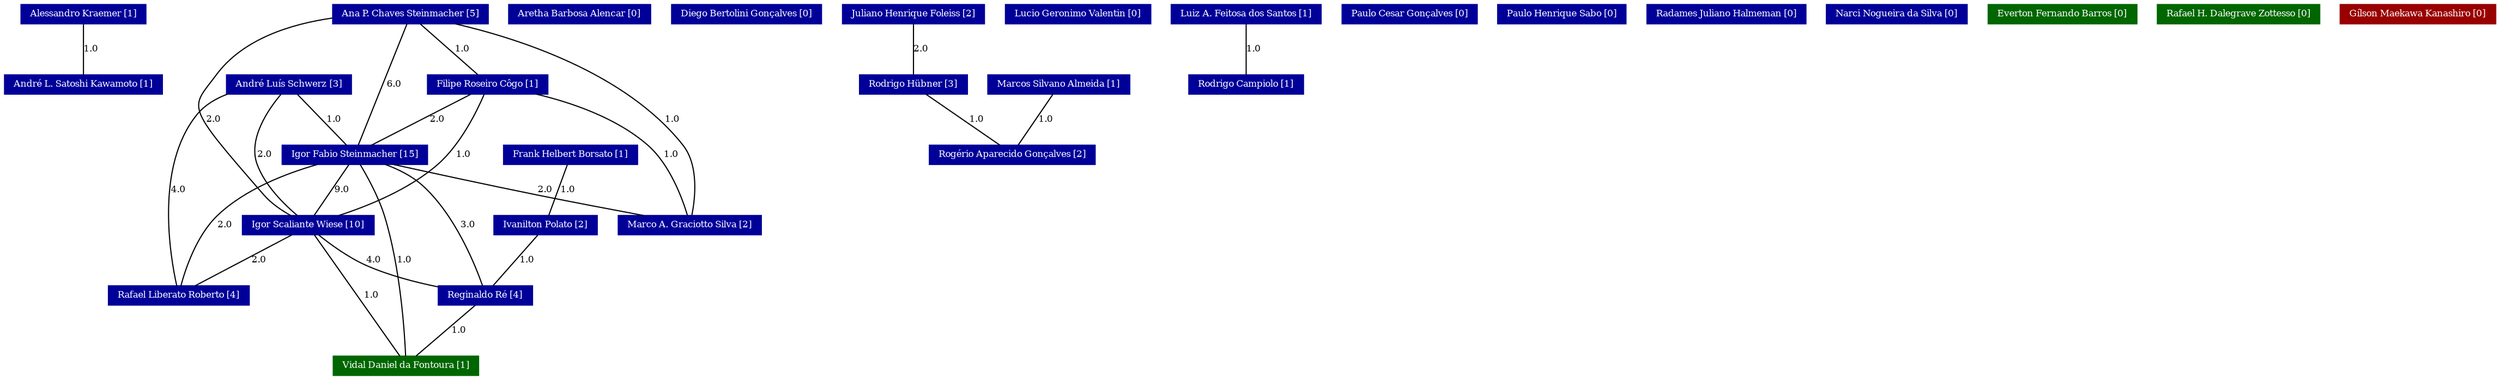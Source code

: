 strict graph grafo2 {
	graph [bb="0,0,1957.5,327",
		id=grafo2,
		overlap=False
	];
	node [fontsize=8,
		label="\N",
		shape=rectangle,
		style=filled
	];
	0	 [URL="http://lattes.cnpq.br/2661462115468004",
		color="#000099",
		fontcolor="#FFFFFF",
		height=0.23611,
		label="Alessandro Kraemer [1]",
		pos="61,318.5",
		width=1.3333];
	3	 [URL="http://lattes.cnpq.br/8230551395300039",
		color="#000099",
		fontcolor="#FFFFFF",
		height=0.23611,
		label="André L. Satoshi Kawamoto [1]",
		pos="61,256.5",
		width=1.6944];
	0 -- 3	 [fontsize=8,
		label=1.0,
		lp="66,287.5",
		pos="61,309.66 61,298.09 61,276.61 61,265.16"];
	1	 [URL="http://lattes.cnpq.br/3007644116326636",
		color="#000099",
		fontcolor="#FFFFFF",
		height=0.23611,
		label="Ana P. Chaves Steinmacher [5]",
		pos="337,318.5",
		width=1.6528];
	6	 [URL="http://lattes.cnpq.br/9500095790815109",
		color="#000099",
		fontcolor="#FFFFFF",
		height=0.23611,
		label="Filipe Roseiro Côgo [1]",
		pos="385,256.5",
		width=1.2917];
	1 -- 6	 [fontsize=8,
		label=1.0,
		lp="369,287.5",
		pos="343.28,309.66 352.53,298.09 369.71,276.61 378.88,265.16"];
	8	 [URL="http://lattes.cnpq.br/5529725593221391",
		color="#000099",
		fontcolor="#FFFFFF",
		height=0.23611,
		label="Igor Fabio Steinmacher [15]",
		pos="279,194.5",
		width=1.5139];
	1 -- 8	 [fontsize=8,
		label=6.0,
		lp="317,256.5",
		pos="333.37,309.87 322.96,287.96 293.04,225.03 282.63,203.13"];
	9	 [URL="http://lattes.cnpq.br/0447444423694007",
		color="#000099",
		fontcolor="#FFFFFF",
		height=0.23611,
		label="Igor Scaliante Wiese [10]",
		pos="236,132.5",
		width=1.4028];
	1 -- 9	 [fontsize=8,
		label=2.0,
		lp="169,225.5",
		pos="277.09,315.78 239.49,311.21 193.62,298.48 169,265 137.43,222.06 201.39,162.09 226.49,141.11"];
	14	 [URL="http://lattes.cnpq.br/9383290036853173",
		color="#000099",
		fontcolor="#FFFFFF",
		height=0.23611,
		label="Marco A. Graciotto Silva [2]",
		pos="543,132.5",
		width=1.5556];
	1 -- 14	 [fontsize=8,
		label=1.0,
		lp="524,225.5",
		pos="362.23,309.94 404.61,295.92 489.95,261.87 536,203 548.49,187.03 549.96,179.17 548,159 547.41,152.89 546.03,146.08 544.88,141.03"];
	6 -- 8	 [fontsize=8,
		label=2.0,
		lp="344,225.5",
		pos="371.58,247.9 351.19,236.36 312.64,214.54 292.32,203.04"];
	6 -- 9	 [fontsize=8,
		label=1.0,
		lp="362,194.5",
		pos="381.88,247.64 375.97,233.64 361.94,204.14 342,186 318,164.16 283.25,149.28 260.16,141.09"];
	6 -- 14	 [fontsize=8,
		label=1.0,
		lp="527,194.5",
		pos="418.55,247.99 445.5,240.49 482.86,226.6 508,203 526.91,185.25 537.14,155.03 541.08,141.03"];
	8 -- 9	 [fontsize=8,
		label=9.0,
		lp="266,163.5",
		pos="273.38,185.66 265.09,174.09 249.7,152.61 241.49,141.16"];
	8 -- 14	 [fontsize=8,
		label=2.0,
		lp="429,163.5",
		pos="309.79,185.96 339.11,178.84 384.5,167.93 424,159 451.72,152.73 483.16,146.01 506.76,141.04"];
	19	 [URL="http://lattes.cnpq.br/7833556006473564",
		color="#000099",
		fontcolor="#FFFFFF",
		height=0.23611,
		label="Rafael Liberato Roberto [4]",
		pos="136,70.5",
		width=1.5];
	8 -- 19	 [fontsize=8,
		label=2.0,
		lp="171,132.5",
		pos="248.56,185.91 223.53,178.28 188.63,164.26 166,141 148.59,123.1 140.5,93.488 137.48,79.408"];
	20	 [URL="http://lattes.cnpq.br/5545891505433768",
		color="#000099",
		fontcolor="#FFFFFF",
		height=0.23611,
		label="Reginaldo Ré [4]",
		pos="379,70.5",
		width=1];
	8 -- 20	 [fontsize=8,
		label=3.0,
		lp="364,132.5",
		pos="300.81,185.89 310.34,181.74 321.12,175.83 329,168 355.9,141.27 371.38,97.024 376.79,79.247"];
	27	 [URL="http://lattes.cnpq.br/0138023517065135",
		color="#006600",
		fontcolor="#FFFFFF",
		height=0.23611,
		label="Vidal Daniel da Fontoura [1]",
		pos="315,8.5",
		width=1.5417];
	8 -- 27	 [fontsize=8,
		label=1.0,
		lp="309,101.5",
		pos="281.74,185.77 285.26,175.61 291.33,157.17 295,141 305.54,94.612 312.07,37.73 314.22,17.281"];
	9 -- 19	 [fontsize=8,
		label=2.0,
		lp="197,101.5",
		pos="223.33,123.9 204.1,112.36 167.74,90.542 148.56,79.037"];
	9 -- 20	 [fontsize=8,
		label=4.0,
		lp="288,101.5",
		pos="244.37,123.82 253.32,116.01 268.21,104.08 283,97 301.82,87.991 324.3,81.802 342.77,77.779"];
	9 -- 27	 [fontsize=8,
		label=1.0,
		lp="286,70.5",
		pos="240.94,123.87 255.13,101.96 295.88,39.035 310.06,17.129"];
	20 -- 27	 [fontsize=8,
		label=1.0,
		lp="356,39.5",
		pos="370.89,61.901 358.65,50.423 335.57,28.78 323.24,17.227"];
	2	 [URL="http://lattes.cnpq.br/4954414332524750",
		color="#000099",
		fontcolor="#FFFFFF",
		height=0.23611,
		label="André Luís Schwerz [3]",
		pos="226,256.5",
		width=1.3333];
	2 -- 8	 [fontsize=8,
		label=1.0,
		lp="261,225.5",
		pos="232.93,247.66 243.14,236.09 262.12,214.61 272.24,203.16"];
	2 -- 9	 [fontsize=8,
		label=2.0,
		lp="210,194.5",
		pos="220.76,247.83 212.71,235.06 198.82,208.62 205,186 209.8,168.44 222.14,150.78 229.73,141.08"];
	2 -- 19	 [fontsize=8,
		label=4.0,
		lp="117,163.5",
		pos="177.87,248.62 156.39,244.47 134.45,238.35 128,230 91.937,183.35 121.76,103.94 132.51,79.132"];
	4	 [URL="http://lattes.cnpq.br/3074461020062854",
		color="#000099",
		fontcolor="#FFFFFF",
		height=0.23611,
		label="Aretha Barbosa Alencar [0]",
		pos="469,318.5",
		width=1.5];
	5	 [URL="http://lattes.cnpq.br/2264701855770284",
		color="#000099",
		fontcolor="#FFFFFF",
		height=0.23611,
		label="Diego Bertolini Gonçalves [0]",
		pos="599,318.5",
		width=1.5972];
	7	 [URL="http://lattes.cnpq.br/0902329099289356",
		color="#000099",
		fontcolor="#FFFFFF",
		height=0.23611,
		label="Frank Helbert Borsato [1]",
		pos="449,194.5",
		width=1.4028];
	10	 [URL="http://lattes.cnpq.br/7551030263039033",
		color="#000099",
		fontcolor="#FFFFFF",
		height=0.23611,
		label="Ivanilton Polato [2]",
		pos="429,132.5",
		width=1.1111];
	7 -- 10	 [fontsize=8,
		label=1.0,
		lp="446,163.5",
		pos="446.39,185.66 442.53,174.09 435.37,152.61 431.55,141.16"];
	10 -- 20	 [fontsize=8,
		label=1.0,
		lp="412,101.5",
		pos="422.46,123.66 412.83,112.09 394.93,90.61 385.38,79.156"];
	11	 [URL="http://lattes.cnpq.br/4404958951175349",
		color="#000099",
		fontcolor="#FFFFFF",
		height=0.23611,
		label="Juliano Henrique Foleiss [2]",
		pos="729,318.5",
		width=1.5];
	22	 [URL="http://lattes.cnpq.br/6568073205402062",
		color="#000099",
		fontcolor="#FFFFFF",
		height=0.23611,
		label="Rodrigo Hübner [3]",
		pos="729,256.5",
		width=1.1111];
	11 -- 22	 [fontsize=8,
		label=2.0,
		lp="734,287.5",
		pos="729,309.66 729,298.09 729,276.61 729,265.16"];
	23	 [URL="http://lattes.cnpq.br/1677599200632096",
		color="#000099",
		fontcolor="#FFFFFF",
		height=0.23611,
		label="Rogério Aparecido Gonçalves [2]",
		pos="813,194.5",
		width=1.75];
	22 -- 23	 [fontsize=8,
		label=1.0,
		lp="782,225.5",
		pos="739.64,247.9 755.8,236.36 786.34,214.54 802.45,203.04"];
	12	 [URL="http://lattes.cnpq.br/5818012075167720",
		color="#000099",
		fontcolor="#FFFFFF",
		height=0.23611,
		label="Lucio Geronimo Valentin [0]",
		pos="857,318.5",
		width=1.5556];
	13	 [URL="http://lattes.cnpq.br/3725232561617394",
		color="#000099",
		fontcolor="#FFFFFF",
		height=0.23611,
		label="Luiz A. Feitosa dos Santos [1]",
		pos="989,318.5",
		width=1.6111];
	21	 [URL="http://lattes.cnpq.br/2822469089227391",
		color="#000099",
		fontcolor="#FFFFFF",
		height=0.23611,
		label="Rodrigo Campiolo [1]",
		pos="989,256.5",
		width=1.2083];
	13 -- 21	 [fontsize=8,
		label=1.0,
		lp="994,287.5",
		pos="989,309.66 989,298.09 989,276.61 989,265.16"];
	15	 [URL="http://lattes.cnpq.br/4946185987756278",
		color="#000099",
		fontcolor="#FFFFFF",
		height=0.23611,
		label="Marcos Silvano Almeida [1]",
		pos="842,256.5",
		width=1.5139];
	15 -- 23	 [fontsize=8,
		label=1.0,
		lp="835,225.5",
		pos="838.21,247.66 832.62,236.09 822.24,214.61 816.7,203.16"];
	16	 [URL="http://lattes.cnpq.br/4344660568698232",
		color="#000099",
		fontcolor="#FFFFFF",
		height=0.23611,
		label="Paulo Cesar Gonçalves [0]",
		pos="1117,318.5",
		width=1.4444];
	17	 [URL="http://lattes.cnpq.br/8942065049509047",
		color="#000099",
		fontcolor="#FFFFFF",
		height=0.23611,
		label="Paulo Henrique Sabo [0]",
		pos="1236,318.5",
		width=1.3472];
	18	 [URL="http://lattes.cnpq.br/5230011214963863",
		color="#000099",
		fontcolor="#FFFFFF",
		height=0.23611,
		label="Radames Juliano Halmeman [0]",
		pos="1362,318.5",
		width=1.6667];
	24	 [URL="http://lattes.cnpq.br/2249157985559304",
		color="#000099",
		fontcolor="#FFFFFF",
		height=0.23611,
		label="Narci Nogueira da Silva [0]",
		pos="1494,318.5",
		width=1.5];
	25	 [URL="http://lattes.cnpq.br/9702195889525875",
		color="#006600",
		fontcolor="#FFFFFF",
		height=0.23611,
		label="Everton Fernando Barros [0]",
		pos="1621,318.5",
		width=1.5278];
	26	 [URL="http://lattes.cnpq.br/0654156206572874",
		color="#006600",
		fontcolor="#FFFFFF",
		height=0.23611,
		label="Rafael H. Dalegrave Zottesso [0]",
		pos="1757,318.5",
		width=1.75];
	28	 [URL="http://lattes.cnpq.br/3969785844681428",
		color="#990000",
		fontcolor="#FFFFFF",
		height=0.23611,
		label="Gílson Maekawa Kanashiro [0]",
		pos="1898,318.5",
		width=1.6528];
}

